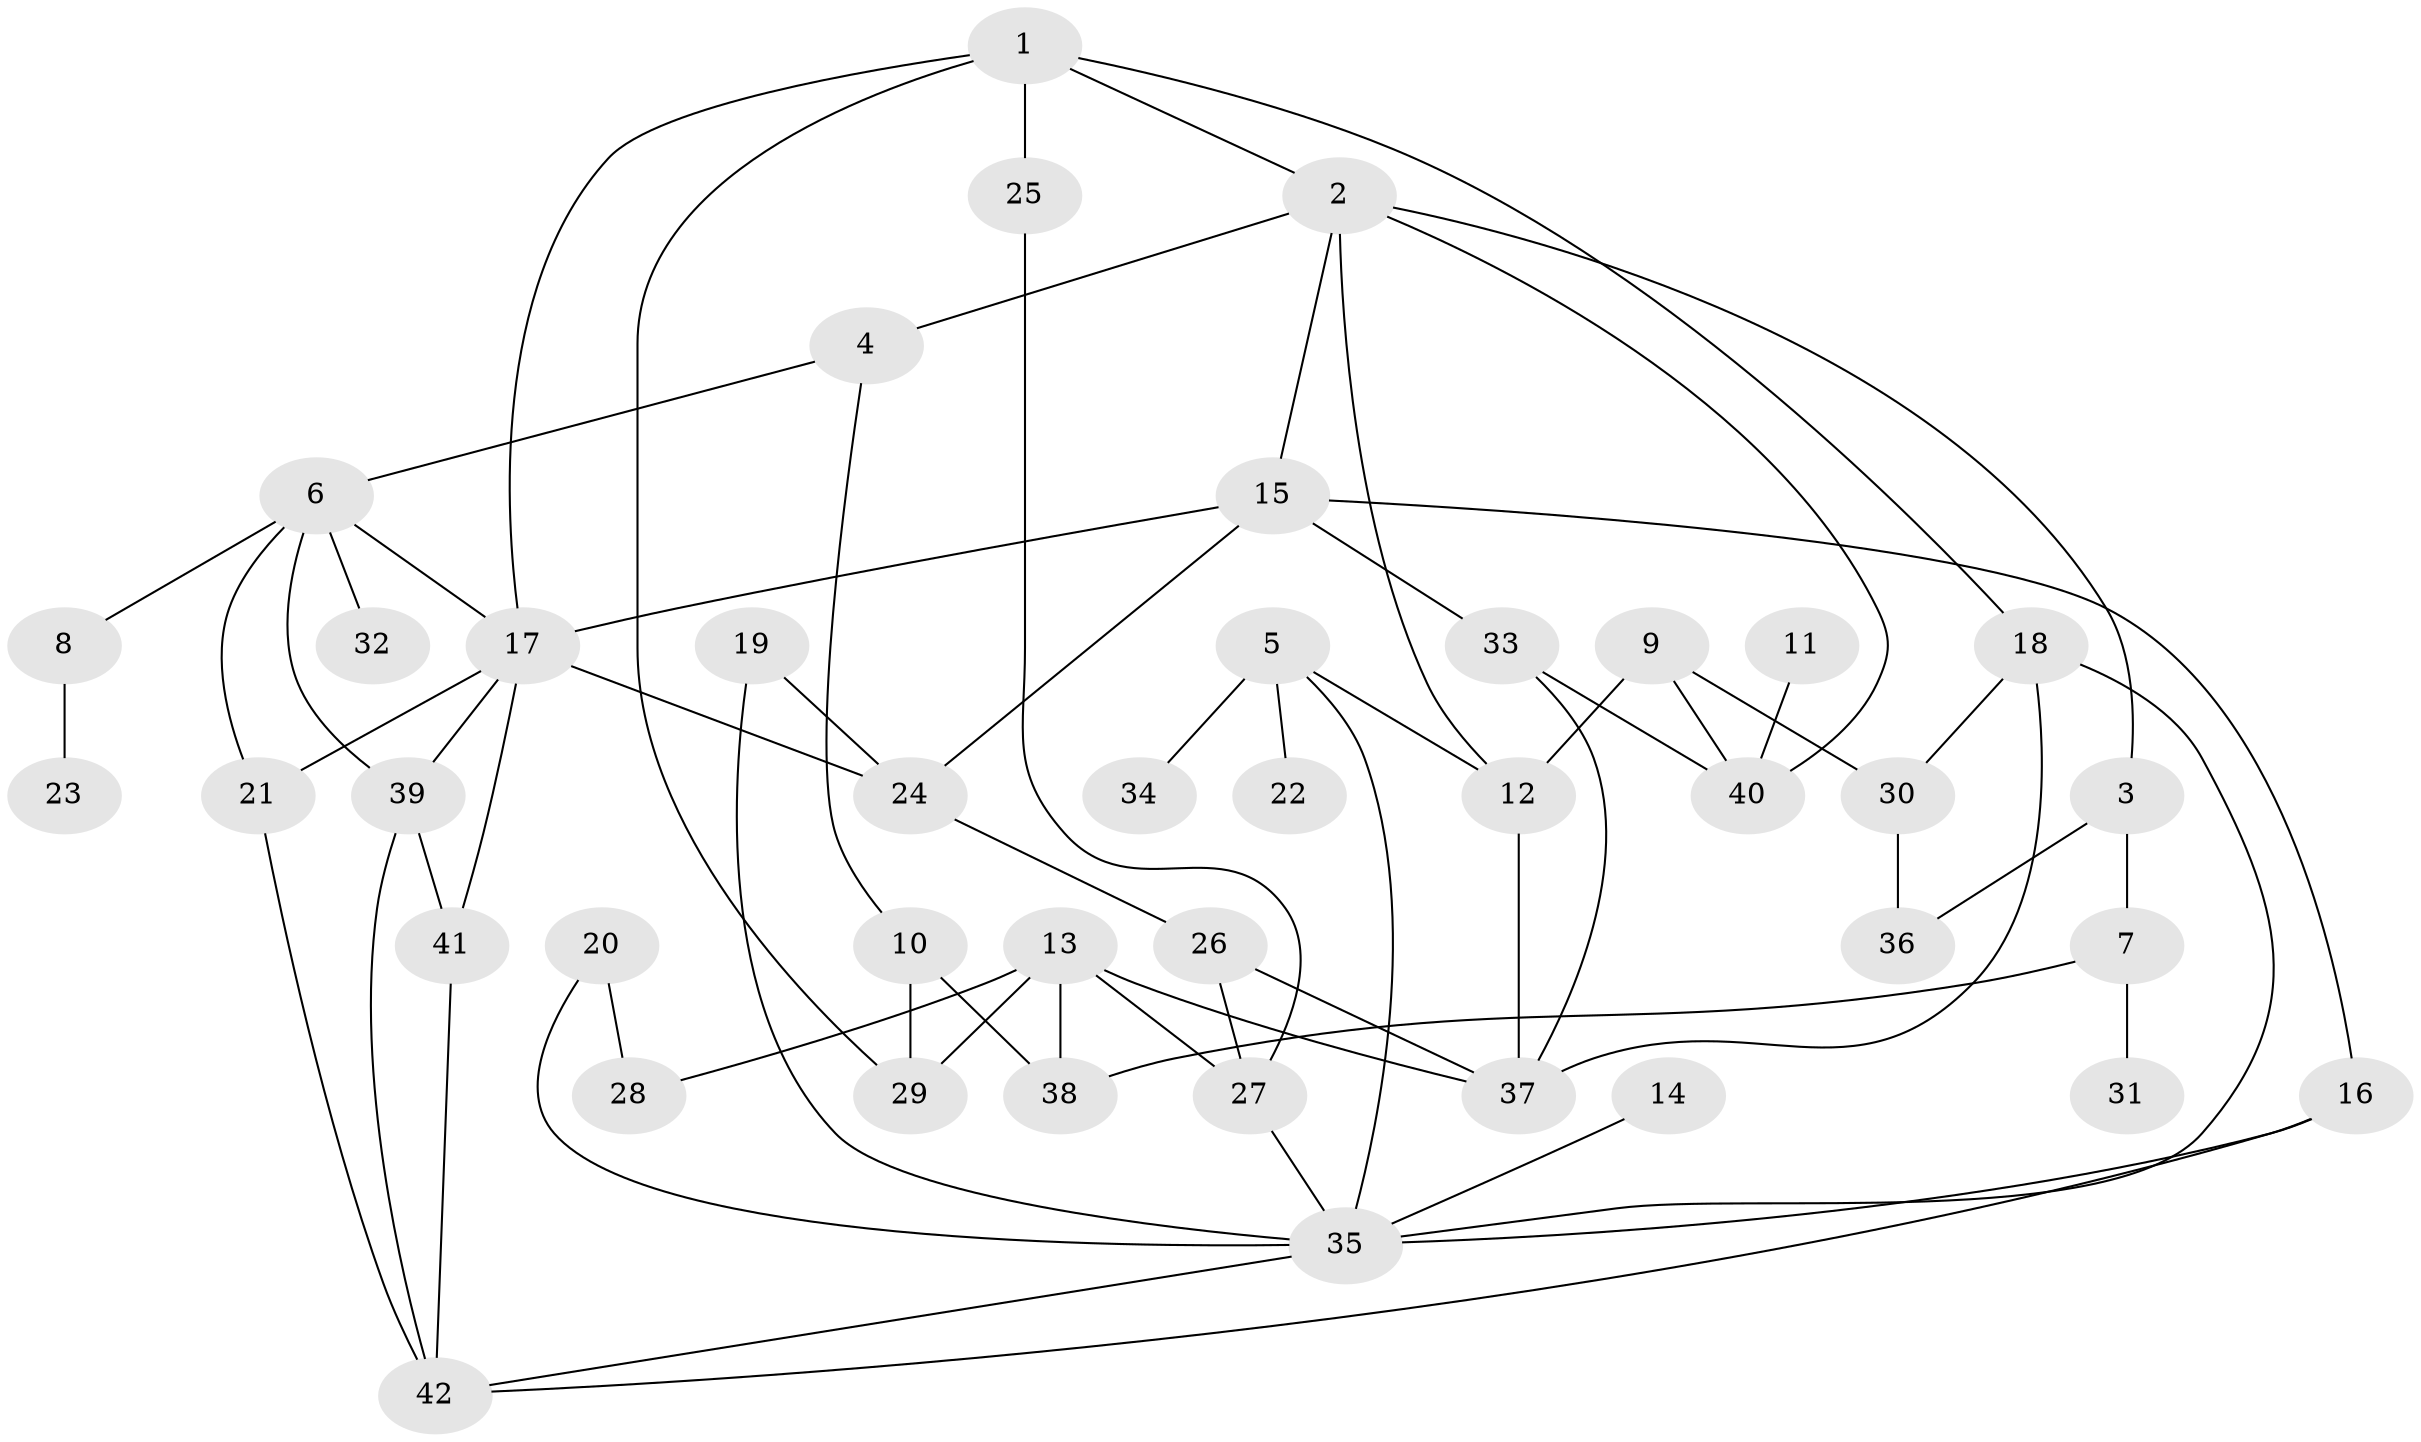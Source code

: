 // original degree distribution, {5: 0.03571428571428571, 4: 0.19047619047619047, 3: 0.20238095238095238, 2: 0.2857142857142857, 6: 0.023809523809523808, 1: 0.23809523809523808, 9: 0.011904761904761904, 7: 0.011904761904761904}
// Generated by graph-tools (version 1.1) at 2025/01/03/09/25 03:01:03]
// undirected, 42 vertices, 69 edges
graph export_dot {
graph [start="1"]
  node [color=gray90,style=filled];
  1;
  2;
  3;
  4;
  5;
  6;
  7;
  8;
  9;
  10;
  11;
  12;
  13;
  14;
  15;
  16;
  17;
  18;
  19;
  20;
  21;
  22;
  23;
  24;
  25;
  26;
  27;
  28;
  29;
  30;
  31;
  32;
  33;
  34;
  35;
  36;
  37;
  38;
  39;
  40;
  41;
  42;
  1 -- 2 [weight=1.0];
  1 -- 17 [weight=1.0];
  1 -- 18 [weight=1.0];
  1 -- 25 [weight=2.0];
  1 -- 29 [weight=1.0];
  2 -- 3 [weight=1.0];
  2 -- 4 [weight=1.0];
  2 -- 12 [weight=1.0];
  2 -- 15 [weight=1.0];
  2 -- 40 [weight=1.0];
  3 -- 7 [weight=1.0];
  3 -- 36 [weight=1.0];
  4 -- 6 [weight=1.0];
  4 -- 10 [weight=1.0];
  5 -- 12 [weight=1.0];
  5 -- 22 [weight=1.0];
  5 -- 34 [weight=1.0];
  5 -- 35 [weight=1.0];
  6 -- 8 [weight=1.0];
  6 -- 17 [weight=1.0];
  6 -- 21 [weight=1.0];
  6 -- 32 [weight=1.0];
  6 -- 39 [weight=1.0];
  7 -- 31 [weight=1.0];
  7 -- 38 [weight=1.0];
  8 -- 23 [weight=1.0];
  9 -- 12 [weight=1.0];
  9 -- 30 [weight=1.0];
  9 -- 40 [weight=1.0];
  10 -- 29 [weight=1.0];
  10 -- 38 [weight=1.0];
  11 -- 40 [weight=1.0];
  12 -- 37 [weight=1.0];
  13 -- 27 [weight=1.0];
  13 -- 28 [weight=1.0];
  13 -- 29 [weight=1.0];
  13 -- 37 [weight=1.0];
  13 -- 38 [weight=1.0];
  14 -- 35 [weight=1.0];
  15 -- 16 [weight=1.0];
  15 -- 17 [weight=1.0];
  15 -- 24 [weight=1.0];
  15 -- 33 [weight=1.0];
  16 -- 35 [weight=1.0];
  16 -- 42 [weight=1.0];
  17 -- 21 [weight=1.0];
  17 -- 24 [weight=1.0];
  17 -- 39 [weight=1.0];
  17 -- 41 [weight=1.0];
  18 -- 30 [weight=1.0];
  18 -- 35 [weight=1.0];
  18 -- 37 [weight=1.0];
  19 -- 24 [weight=1.0];
  19 -- 35 [weight=1.0];
  20 -- 28 [weight=1.0];
  20 -- 35 [weight=1.0];
  21 -- 42 [weight=1.0];
  24 -- 26 [weight=2.0];
  25 -- 27 [weight=1.0];
  26 -- 27 [weight=1.0];
  26 -- 37 [weight=1.0];
  27 -- 35 [weight=1.0];
  30 -- 36 [weight=1.0];
  33 -- 37 [weight=1.0];
  33 -- 40 [weight=1.0];
  35 -- 42 [weight=1.0];
  39 -- 41 [weight=1.0];
  39 -- 42 [weight=1.0];
  41 -- 42 [weight=1.0];
}

